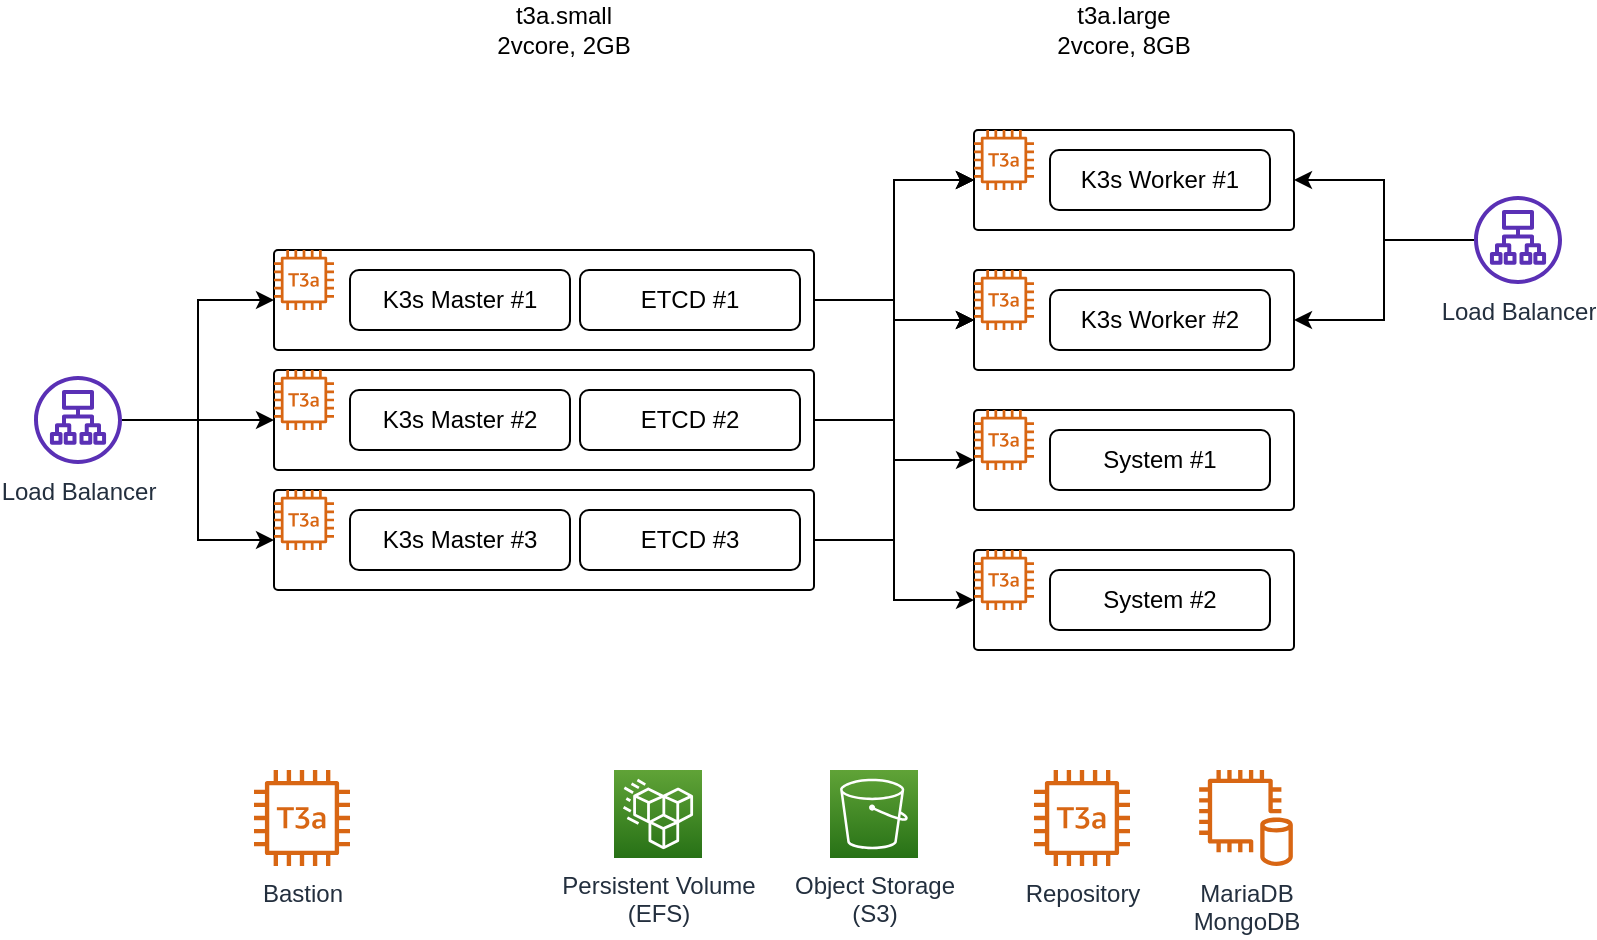 <mxfile version="13.0.9" type="github">
  <diagram id="ZOizNYAJDpMUH2xXd4lC" name="Page-1">
    <mxGraphModel dx="1185" dy="662" grid="1" gridSize="10" guides="1" tooltips="1" connect="1" arrows="1" fold="1" page="1" pageScale="1" pageWidth="1169" pageHeight="827" math="0" shadow="0">
      <root>
        <mxCell id="0" />
        <mxCell id="1" parent="0" />
        <mxCell id="uH6dnNxugtS85aO1Shw1-6" value="Persistent Volume&lt;br&gt;(EFS)" style="outlineConnect=0;fontColor=#232F3E;gradientColor=#60A337;gradientDirection=north;fillColor=#277116;strokeColor=#ffffff;dashed=0;verticalLabelPosition=bottom;verticalAlign=top;align=center;html=1;fontSize=12;fontStyle=0;aspect=fixed;shape=mxgraph.aws4.resourceIcon;resIcon=mxgraph.aws4.efs_standard;" parent="1" vertex="1">
          <mxGeometry x="370" y="420" width="44" height="44" as="geometry" />
        </mxCell>
        <mxCell id="uH6dnNxugtS85aO1Shw1-37" style="edgeStyle=orthogonalEdgeStyle;rounded=0;orthogonalLoop=1;jettySize=auto;html=1;entryX=0;entryY=0.5;entryDx=0;entryDy=0;" parent="1" source="uH6dnNxugtS85aO1Shw1-8" target="uH6dnNxugtS85aO1Shw1-29" edge="1">
          <mxGeometry relative="1" as="geometry" />
        </mxCell>
        <mxCell id="uH6dnNxugtS85aO1Shw1-38" style="edgeStyle=orthogonalEdgeStyle;rounded=0;orthogonalLoop=1;jettySize=auto;html=1;entryX=0;entryY=0.5;entryDx=0;entryDy=0;" parent="1" source="uH6dnNxugtS85aO1Shw1-8" target="uH6dnNxugtS85aO1Shw1-25" edge="1">
          <mxGeometry relative="1" as="geometry" />
        </mxCell>
        <mxCell id="uH6dnNxugtS85aO1Shw1-39" style="edgeStyle=orthogonalEdgeStyle;rounded=0;orthogonalLoop=1;jettySize=auto;html=1;entryX=0;entryY=0.5;entryDx=0;entryDy=0;" parent="1" source="uH6dnNxugtS85aO1Shw1-8" target="uH6dnNxugtS85aO1Shw1-20" edge="1">
          <mxGeometry relative="1" as="geometry" />
        </mxCell>
        <mxCell id="uH6dnNxugtS85aO1Shw1-8" value="Load Balancer" style="outlineConnect=0;fontColor=#232F3E;gradientColor=none;fillColor=#5A30B5;strokeColor=none;dashed=0;verticalLabelPosition=bottom;verticalAlign=top;align=center;html=1;fontSize=12;fontStyle=0;aspect=fixed;pointerEvents=1;shape=mxgraph.aws4.application_load_balancer;" parent="1" vertex="1">
          <mxGeometry x="80" y="223" width="44" height="44" as="geometry" />
        </mxCell>
        <mxCell id="uH6dnNxugtS85aO1Shw1-18" value="Object Storage&lt;br&gt;(S3)" style="outlineConnect=0;fontColor=#232F3E;gradientColor=#60A337;gradientDirection=north;fillColor=#277116;strokeColor=#ffffff;dashed=0;verticalLabelPosition=bottom;verticalAlign=top;align=center;html=1;fontSize=12;fontStyle=0;aspect=fixed;shape=mxgraph.aws4.resourceIcon;resIcon=mxgraph.aws4.s3;" parent="1" vertex="1">
          <mxGeometry x="478" y="420" width="44" height="44" as="geometry" />
        </mxCell>
        <mxCell id="uH6dnNxugtS85aO1Shw1-33" value="" style="group;container=1;" parent="1" vertex="1" connectable="0">
          <mxGeometry x="200" y="160" width="270" height="170" as="geometry" />
        </mxCell>
        <mxCell id="uH6dnNxugtS85aO1Shw1-20" value="g" style="rounded=1;whiteSpace=wrap;html=1;arcSize=4;" parent="uH6dnNxugtS85aO1Shw1-33" vertex="1">
          <mxGeometry width="270" height="50" as="geometry" />
        </mxCell>
        <mxCell id="uH6dnNxugtS85aO1Shw1-21" value="K3s Master&amp;nbsp;#1" style="rounded=1;whiteSpace=wrap;html=1;fillColor=#ffffff;" parent="uH6dnNxugtS85aO1Shw1-33" vertex="1">
          <mxGeometry x="38" y="10" width="110" height="30" as="geometry" />
        </mxCell>
        <mxCell id="uH6dnNxugtS85aO1Shw1-24" value="ETCD #1" style="rounded=1;whiteSpace=wrap;html=1;fillColor=#ffffff;" parent="uH6dnNxugtS85aO1Shw1-33" vertex="1">
          <mxGeometry x="153" y="10" width="110" height="30" as="geometry" />
        </mxCell>
        <mxCell id="uH6dnNxugtS85aO1Shw1-25" value="" style="rounded=1;whiteSpace=wrap;html=1;arcSize=4;" parent="uH6dnNxugtS85aO1Shw1-33" vertex="1">
          <mxGeometry y="60" width="270" height="50" as="geometry" />
        </mxCell>
        <mxCell id="uH6dnNxugtS85aO1Shw1-27" value="K3s Master&amp;nbsp;#2" style="rounded=1;whiteSpace=wrap;html=1;fillColor=#ffffff;" parent="uH6dnNxugtS85aO1Shw1-33" vertex="1">
          <mxGeometry x="38" y="70" width="110" height="30" as="geometry" />
        </mxCell>
        <mxCell id="uH6dnNxugtS85aO1Shw1-28" value="ETCD #2" style="rounded=1;whiteSpace=wrap;html=1;fillColor=#ffffff;" parent="uH6dnNxugtS85aO1Shw1-33" vertex="1">
          <mxGeometry x="153" y="70" width="110" height="30" as="geometry" />
        </mxCell>
        <mxCell id="uH6dnNxugtS85aO1Shw1-29" value="" style="rounded=1;whiteSpace=wrap;html=1;arcSize=4;" parent="uH6dnNxugtS85aO1Shw1-33" vertex="1">
          <mxGeometry y="120" width="270" height="50" as="geometry" />
        </mxCell>
        <mxCell id="uH6dnNxugtS85aO1Shw1-31" value="K3s Master&amp;nbsp;#3" style="rounded=1;whiteSpace=wrap;html=1;fillColor=#ffffff;" parent="uH6dnNxugtS85aO1Shw1-33" vertex="1">
          <mxGeometry x="38" y="130" width="110" height="30" as="geometry" />
        </mxCell>
        <mxCell id="uH6dnNxugtS85aO1Shw1-32" value="ETCD #3" style="rounded=1;whiteSpace=wrap;html=1;fillColor=#ffffff;" parent="uH6dnNxugtS85aO1Shw1-33" vertex="1">
          <mxGeometry x="153" y="130" width="110" height="30" as="geometry" />
        </mxCell>
        <mxCell id="uH6dnNxugtS85aO1Shw1-41" value="" style="shape=image;html=1;verticalAlign=top;verticalLabelPosition=bottom;labelBackgroundColor=#ffffff;imageAspect=0;aspect=fixed;image=https://cdn2.iconfinder.com/data/icons/freecns-cumulus/16/519565-061_Sync-128.png;fillColor=#ffffff;" parent="uH6dnNxugtS85aO1Shw1-33" vertex="1">
          <mxGeometry x="193" y="40" width="30" height="30" as="geometry" />
        </mxCell>
        <mxCell id="uH6dnNxugtS85aO1Shw1-42" value="" style="shape=image;html=1;verticalAlign=top;verticalLabelPosition=bottom;labelBackgroundColor=#ffffff;imageAspect=0;aspect=fixed;image=https://cdn2.iconfinder.com/data/icons/freecns-cumulus/16/519565-061_Sync-128.png;fillColor=#ffffff;" parent="uH6dnNxugtS85aO1Shw1-33" vertex="1">
          <mxGeometry x="193" y="100" width="30" height="30" as="geometry" />
        </mxCell>
        <mxCell id="cESICk9hHBi1LYIRxLNx-5" value="" style="outlineConnect=0;fontColor=#232F3E;gradientColor=none;fillColor=#D86613;strokeColor=none;dashed=0;verticalLabelPosition=bottom;verticalAlign=top;align=center;html=1;fontSize=12;fontStyle=0;aspect=fixed;pointerEvents=1;shape=mxgraph.aws4.t3a_instance;" parent="uH6dnNxugtS85aO1Shw1-33" vertex="1">
          <mxGeometry width="30" height="30" as="geometry" />
        </mxCell>
        <mxCell id="cESICk9hHBi1LYIRxLNx-6" value="" style="outlineConnect=0;fontColor=#232F3E;gradientColor=none;fillColor=#D86613;strokeColor=none;dashed=0;verticalLabelPosition=bottom;verticalAlign=top;align=center;html=1;fontSize=12;fontStyle=0;aspect=fixed;pointerEvents=1;shape=mxgraph.aws4.t3a_instance;" parent="uH6dnNxugtS85aO1Shw1-33" vertex="1">
          <mxGeometry y="60" width="30" height="30" as="geometry" />
        </mxCell>
        <mxCell id="cESICk9hHBi1LYIRxLNx-7" value="" style="outlineConnect=0;fontColor=#232F3E;gradientColor=none;fillColor=#D86613;strokeColor=none;dashed=0;verticalLabelPosition=bottom;verticalAlign=top;align=center;html=1;fontSize=12;fontStyle=0;aspect=fixed;pointerEvents=1;shape=mxgraph.aws4.t3a_instance;" parent="uH6dnNxugtS85aO1Shw1-33" vertex="1">
          <mxGeometry y="120" width="30" height="30" as="geometry" />
        </mxCell>
        <mxCell id="uH6dnNxugtS85aO1Shw1-61" style="edgeStyle=orthogonalEdgeStyle;rounded=0;orthogonalLoop=1;jettySize=auto;html=1;entryX=1;entryY=0.5;entryDx=0;entryDy=0;" parent="1" source="uH6dnNxugtS85aO1Shw1-40" target="uH6dnNxugtS85aO1Shw1-44" edge="1">
          <mxGeometry relative="1" as="geometry" />
        </mxCell>
        <mxCell id="uH6dnNxugtS85aO1Shw1-62" style="edgeStyle=orthogonalEdgeStyle;rounded=0;orthogonalLoop=1;jettySize=auto;html=1;entryX=1;entryY=0.5;entryDx=0;entryDy=0;" parent="1" source="uH6dnNxugtS85aO1Shw1-40" target="uH6dnNxugtS85aO1Shw1-49" edge="1">
          <mxGeometry relative="1" as="geometry" />
        </mxCell>
        <mxCell id="uH6dnNxugtS85aO1Shw1-40" value="Load Balancer" style="outlineConnect=0;fontColor=#232F3E;gradientColor=none;fillColor=#5A30B5;strokeColor=none;dashed=0;verticalLabelPosition=bottom;verticalAlign=top;align=center;html=1;fontSize=12;fontStyle=0;aspect=fixed;pointerEvents=1;shape=mxgraph.aws4.application_load_balancer;" parent="1" vertex="1">
          <mxGeometry x="800" y="133" width="44" height="44" as="geometry" />
        </mxCell>
        <mxCell id="uH6dnNxugtS85aO1Shw1-43" value="t3a.small&lt;br&gt;2vcore, 2GB" style="text;html=1;strokeColor=none;fillColor=none;align=center;verticalAlign=middle;whiteSpace=wrap;rounded=0;" parent="1" vertex="1">
          <mxGeometry x="280" y="40" width="130" height="20" as="geometry" />
        </mxCell>
        <mxCell id="uH6dnNxugtS85aO1Shw1-44" value="" style="rounded=1;whiteSpace=wrap;html=1;arcSize=4;" parent="1" vertex="1">
          <mxGeometry x="550" y="100" width="160" height="50" as="geometry" />
        </mxCell>
        <mxCell id="uH6dnNxugtS85aO1Shw1-46" value="K3s Worker #1" style="rounded=1;whiteSpace=wrap;html=1;fillColor=#ffffff;" parent="1" vertex="1">
          <mxGeometry x="588" y="110" width="110" height="30" as="geometry" />
        </mxCell>
        <mxCell id="uH6dnNxugtS85aO1Shw1-49" value="" style="rounded=1;whiteSpace=wrap;html=1;arcSize=4;" parent="1" vertex="1">
          <mxGeometry x="550" y="170" width="160" height="50" as="geometry" />
        </mxCell>
        <mxCell id="uH6dnNxugtS85aO1Shw1-51" value="K3s Worker #2" style="rounded=1;whiteSpace=wrap;html=1;fillColor=#ffffff;" parent="1" vertex="1">
          <mxGeometry x="588" y="180" width="110" height="30" as="geometry" />
        </mxCell>
        <mxCell id="uH6dnNxugtS85aO1Shw1-53" style="edgeStyle=orthogonalEdgeStyle;rounded=0;orthogonalLoop=1;jettySize=auto;html=1;entryX=0;entryY=0.5;entryDx=0;entryDy=0;" parent="1" source="uH6dnNxugtS85aO1Shw1-20" target="uH6dnNxugtS85aO1Shw1-44" edge="1">
          <mxGeometry relative="1" as="geometry" />
        </mxCell>
        <mxCell id="uH6dnNxugtS85aO1Shw1-54" style="edgeStyle=orthogonalEdgeStyle;rounded=0;orthogonalLoop=1;jettySize=auto;html=1;exitX=1;exitY=0.5;exitDx=0;exitDy=0;entryX=0;entryY=0.5;entryDx=0;entryDy=0;" parent="1" source="uH6dnNxugtS85aO1Shw1-25" target="uH6dnNxugtS85aO1Shw1-44" edge="1">
          <mxGeometry relative="1" as="geometry" />
        </mxCell>
        <mxCell id="uH6dnNxugtS85aO1Shw1-55" style="edgeStyle=orthogonalEdgeStyle;rounded=0;orthogonalLoop=1;jettySize=auto;html=1;entryX=0;entryY=0.5;entryDx=0;entryDy=0;" parent="1" source="uH6dnNxugtS85aO1Shw1-29" target="uH6dnNxugtS85aO1Shw1-44" edge="1">
          <mxGeometry relative="1" as="geometry" />
        </mxCell>
        <mxCell id="uH6dnNxugtS85aO1Shw1-56" style="edgeStyle=orthogonalEdgeStyle;rounded=0;orthogonalLoop=1;jettySize=auto;html=1;entryX=0;entryY=0.5;entryDx=0;entryDy=0;" parent="1" source="uH6dnNxugtS85aO1Shw1-20" target="uH6dnNxugtS85aO1Shw1-49" edge="1">
          <mxGeometry relative="1" as="geometry" />
        </mxCell>
        <mxCell id="uH6dnNxugtS85aO1Shw1-57" style="edgeStyle=orthogonalEdgeStyle;rounded=0;orthogonalLoop=1;jettySize=auto;html=1;entryX=0;entryY=0.5;entryDx=0;entryDy=0;" parent="1" source="uH6dnNxugtS85aO1Shw1-25" target="uH6dnNxugtS85aO1Shw1-49" edge="1">
          <mxGeometry relative="1" as="geometry" />
        </mxCell>
        <mxCell id="uH6dnNxugtS85aO1Shw1-58" style="edgeStyle=orthogonalEdgeStyle;rounded=0;orthogonalLoop=1;jettySize=auto;html=1;entryX=0;entryY=0.5;entryDx=0;entryDy=0;" parent="1" source="uH6dnNxugtS85aO1Shw1-29" target="uH6dnNxugtS85aO1Shw1-49" edge="1">
          <mxGeometry relative="1" as="geometry" />
        </mxCell>
        <mxCell id="uH6dnNxugtS85aO1Shw1-59" value="t3a.large&lt;br&gt;2vcore, 8GB" style="text;html=1;strokeColor=none;fillColor=none;align=center;verticalAlign=middle;whiteSpace=wrap;rounded=0;" parent="1" vertex="1">
          <mxGeometry x="560" y="40" width="130" height="20" as="geometry" />
        </mxCell>
        <mxCell id="cESICk9hHBi1LYIRxLNx-2" value="Bastion" style="outlineConnect=0;fontColor=#232F3E;gradientColor=none;fillColor=#D86613;strokeColor=none;dashed=0;verticalLabelPosition=bottom;verticalAlign=top;align=center;html=1;fontSize=12;fontStyle=0;aspect=fixed;pointerEvents=1;shape=mxgraph.aws4.t3a_instance;" parent="1" vertex="1">
          <mxGeometry x="190" y="420" width="48" height="48" as="geometry" />
        </mxCell>
        <mxCell id="cESICk9hHBi1LYIRxLNx-8" value="" style="outlineConnect=0;fontColor=#232F3E;gradientColor=none;fillColor=#D86613;strokeColor=none;dashed=0;verticalLabelPosition=bottom;verticalAlign=top;align=center;html=1;fontSize=12;fontStyle=0;aspect=fixed;pointerEvents=1;shape=mxgraph.aws4.t3a_instance;" parent="1" vertex="1">
          <mxGeometry x="550" y="100" width="30" height="30" as="geometry" />
        </mxCell>
        <mxCell id="cESICk9hHBi1LYIRxLNx-9" value="" style="outlineConnect=0;fontColor=#232F3E;gradientColor=none;fillColor=#D86613;strokeColor=none;dashed=0;verticalLabelPosition=bottom;verticalAlign=top;align=center;html=1;fontSize=12;fontStyle=0;aspect=fixed;pointerEvents=1;shape=mxgraph.aws4.t3a_instance;" parent="1" vertex="1">
          <mxGeometry x="550" y="170" width="30" height="30" as="geometry" />
        </mxCell>
        <mxCell id="cESICk9hHBi1LYIRxLNx-11" value="MariaDB&lt;br&gt;MongoDB" style="outlineConnect=0;fontColor=#232F3E;gradientColor=none;fillColor=#D86613;strokeColor=none;dashed=0;verticalLabelPosition=bottom;verticalAlign=top;align=center;html=1;fontSize=12;fontStyle=0;aspect=fixed;pointerEvents=1;shape=mxgraph.aws4.db_on_instance2;" parent="1" vertex="1">
          <mxGeometry x="662" y="420" width="48" height="48" as="geometry" />
        </mxCell>
        <mxCell id="cESICk9hHBi1LYIRxLNx-12" value="Repository" style="outlineConnect=0;fontColor=#232F3E;gradientColor=none;fillColor=#D86613;strokeColor=none;dashed=0;verticalLabelPosition=bottom;verticalAlign=top;align=center;html=1;fontSize=12;fontStyle=0;aspect=fixed;pointerEvents=1;shape=mxgraph.aws4.t3a_instance;" parent="1" vertex="1">
          <mxGeometry x="580" y="420" width="48" height="48" as="geometry" />
        </mxCell>
        <mxCell id="cESICk9hHBi1LYIRxLNx-15" value="" style="rounded=1;whiteSpace=wrap;html=1;arcSize=4;" parent="1" vertex="1">
          <mxGeometry x="550" y="240" width="160" height="50" as="geometry" />
        </mxCell>
        <mxCell id="cESICk9hHBi1LYIRxLNx-16" value="System #1" style="rounded=1;whiteSpace=wrap;html=1;fillColor=#ffffff;" parent="1" vertex="1">
          <mxGeometry x="588" y="250" width="110" height="30" as="geometry" />
        </mxCell>
        <mxCell id="cESICk9hHBi1LYIRxLNx-17" value="" style="rounded=1;whiteSpace=wrap;html=1;arcSize=4;" parent="1" vertex="1">
          <mxGeometry x="550" y="310" width="160" height="50" as="geometry" />
        </mxCell>
        <mxCell id="cESICk9hHBi1LYIRxLNx-18" value="System #2" style="rounded=1;whiteSpace=wrap;html=1;fillColor=#ffffff;" parent="1" vertex="1">
          <mxGeometry x="588" y="320" width="110" height="30" as="geometry" />
        </mxCell>
        <mxCell id="cESICk9hHBi1LYIRxLNx-19" value="" style="outlineConnect=0;fontColor=#232F3E;gradientColor=none;fillColor=#D86613;strokeColor=none;dashed=0;verticalLabelPosition=bottom;verticalAlign=top;align=center;html=1;fontSize=12;fontStyle=0;aspect=fixed;pointerEvents=1;shape=mxgraph.aws4.t3a_instance;" parent="1" vertex="1">
          <mxGeometry x="550" y="240" width="30" height="30" as="geometry" />
        </mxCell>
        <mxCell id="cESICk9hHBi1LYIRxLNx-20" value="" style="outlineConnect=0;fontColor=#232F3E;gradientColor=none;fillColor=#D86613;strokeColor=none;dashed=0;verticalLabelPosition=bottom;verticalAlign=top;align=center;html=1;fontSize=12;fontStyle=0;aspect=fixed;pointerEvents=1;shape=mxgraph.aws4.t3a_instance;" parent="1" vertex="1">
          <mxGeometry x="550" y="310" width="30" height="30" as="geometry" />
        </mxCell>
        <mxCell id="7m8NZEApvSc_wDsfuOA1-1" style="edgeStyle=orthogonalEdgeStyle;rounded=0;orthogonalLoop=1;jettySize=auto;html=1;entryX=0;entryY=0.5;entryDx=0;entryDy=0;" edge="1" parent="1" source="uH6dnNxugtS85aO1Shw1-20" target="cESICk9hHBi1LYIRxLNx-15">
          <mxGeometry relative="1" as="geometry" />
        </mxCell>
        <mxCell id="7m8NZEApvSc_wDsfuOA1-2" style="edgeStyle=orthogonalEdgeStyle;rounded=0;orthogonalLoop=1;jettySize=auto;html=1;entryX=0;entryY=0.5;entryDx=0;entryDy=0;" edge="1" parent="1" source="uH6dnNxugtS85aO1Shw1-29" target="cESICk9hHBi1LYIRxLNx-17">
          <mxGeometry relative="1" as="geometry" />
        </mxCell>
      </root>
    </mxGraphModel>
  </diagram>
</mxfile>
